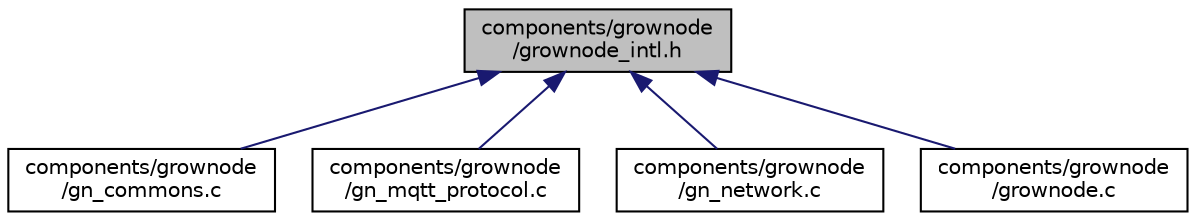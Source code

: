 digraph "components/grownode/grownode_intl.h"
{
 // LATEX_PDF_SIZE
  edge [fontname="Helvetica",fontsize="10",labelfontname="Helvetica",labelfontsize="10"];
  node [fontname="Helvetica",fontsize="10",shape=record];
  Node1 [label="components/grownode\l/grownode_intl.h",height=0.2,width=0.4,color="black", fillcolor="grey75", style="filled", fontcolor="black",tooltip=" "];
  Node1 -> Node2 [dir="back",color="midnightblue",fontsize="10",style="solid",fontname="Helvetica"];
  Node2 [label="components/grownode\l/gn_commons.c",height=0.2,width=0.4,color="black", fillcolor="white", style="filled",URL="$gn__commons_8c.html",tooltip=" "];
  Node1 -> Node3 [dir="back",color="midnightblue",fontsize="10",style="solid",fontname="Helvetica"];
  Node3 [label="components/grownode\l/gn_mqtt_protocol.c",height=0.2,width=0.4,color="black", fillcolor="white", style="filled",URL="$gn__mqtt__protocol_8c.html",tooltip=" "];
  Node1 -> Node4 [dir="back",color="midnightblue",fontsize="10",style="solid",fontname="Helvetica"];
  Node4 [label="components/grownode\l/gn_network.c",height=0.2,width=0.4,color="black", fillcolor="white", style="filled",URL="$gn__network_8c.html",tooltip=" "];
  Node1 -> Node5 [dir="back",color="midnightblue",fontsize="10",style="solid",fontname="Helvetica"];
  Node5 [label="components/grownode\l/grownode.c",height=0.2,width=0.4,color="black", fillcolor="white", style="filled",URL="$grownode_8c.html",tooltip=" "];
}
